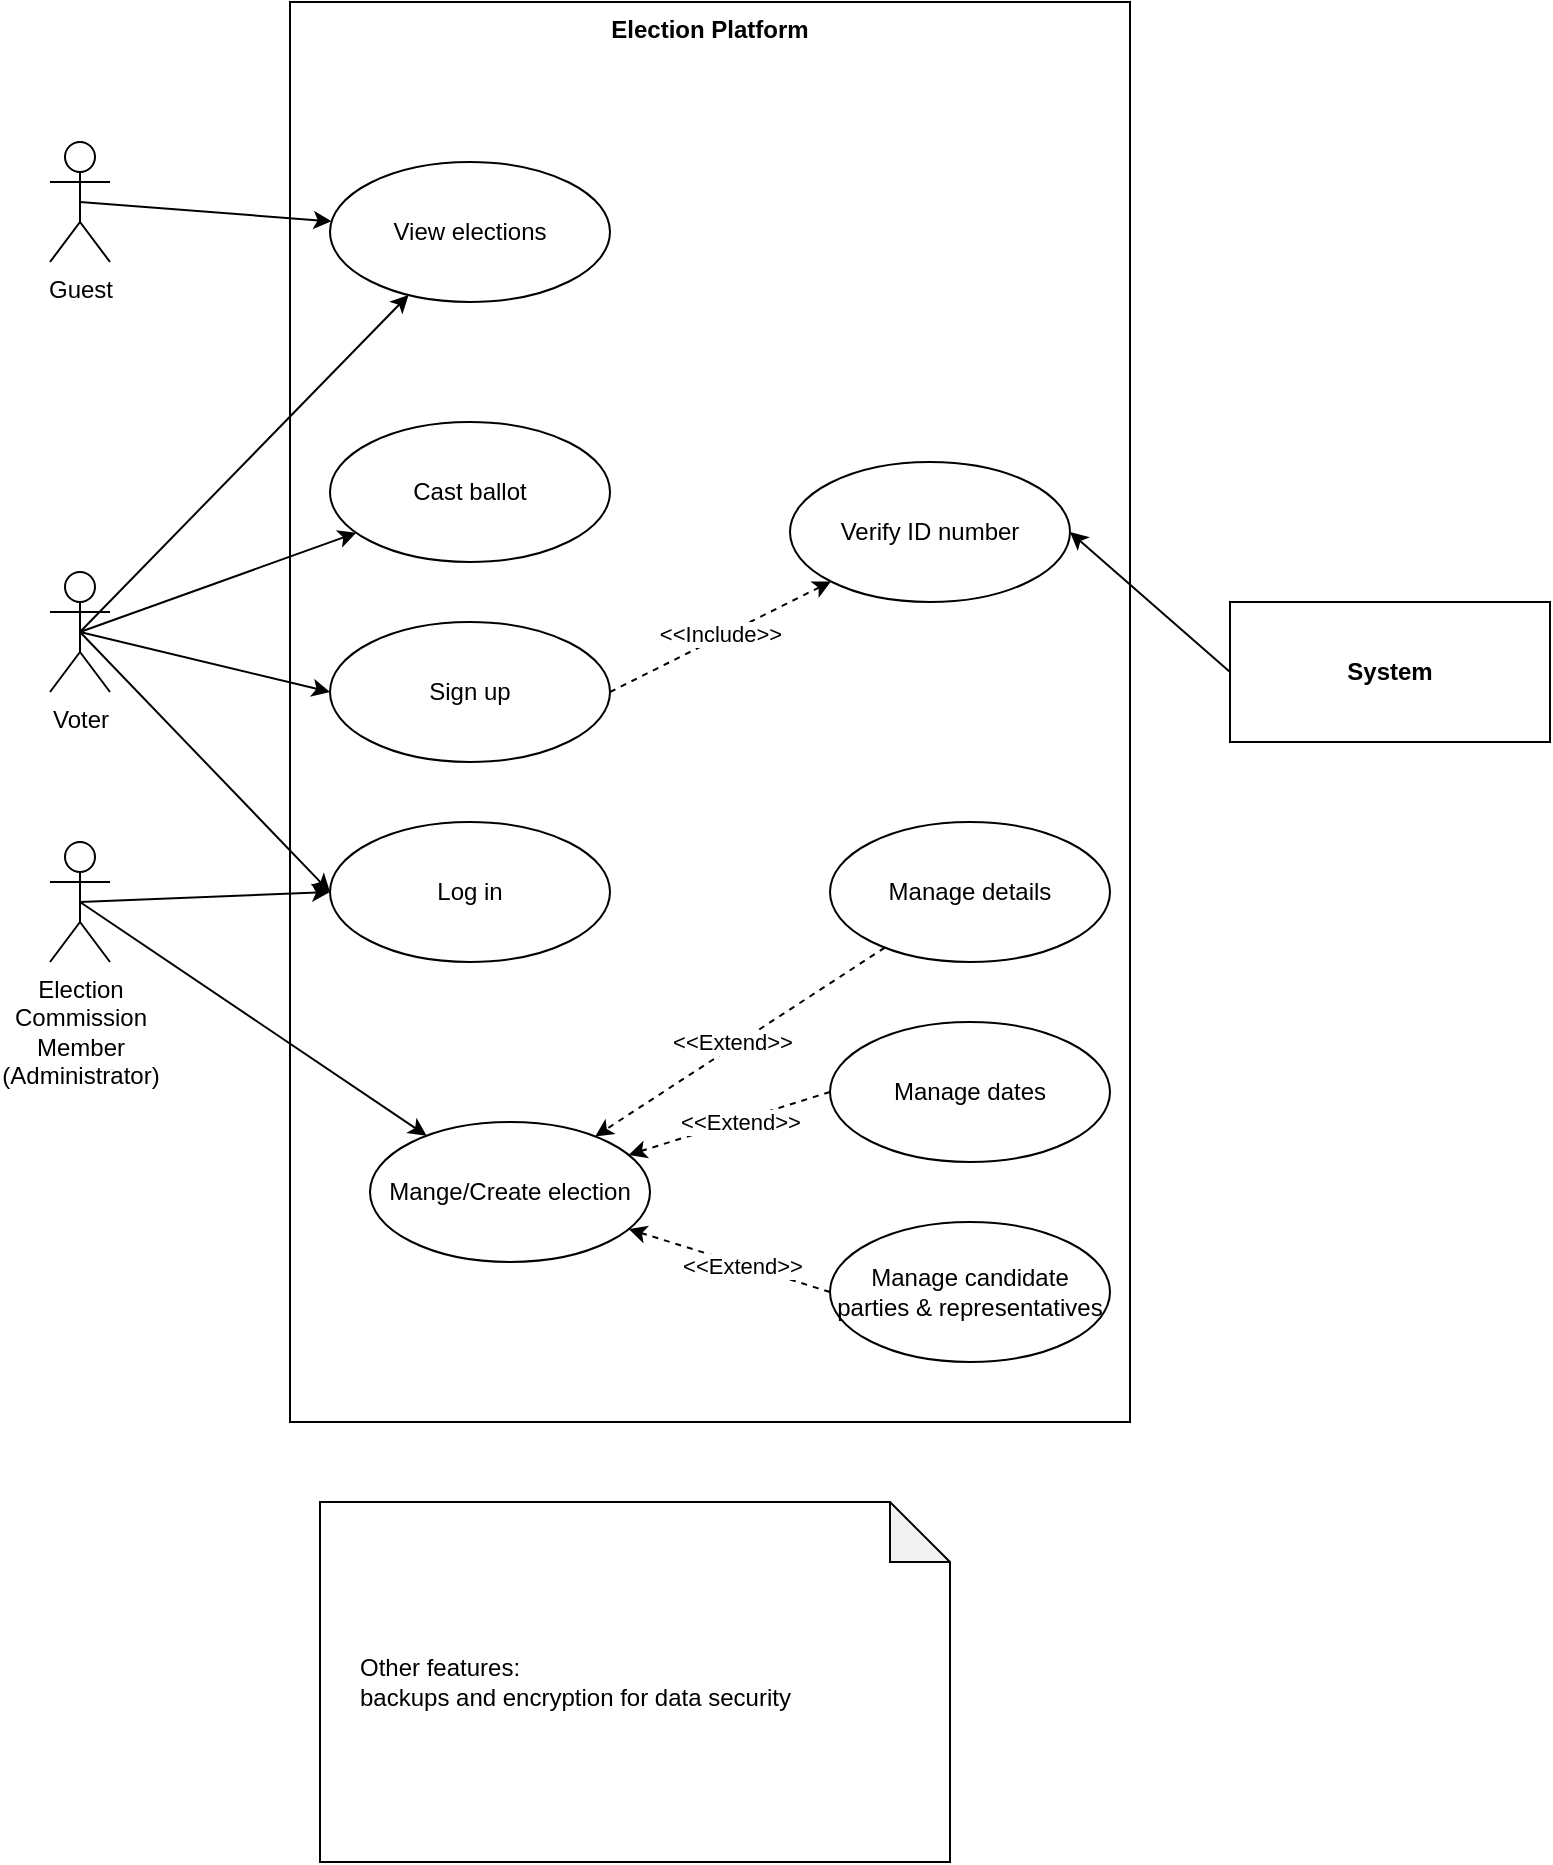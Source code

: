 <mxfile version="23.1.1" type="device" pages="3">
  <diagram name="Use cases" id="Z7c3dKviyrmmGky1kUaE">
    <mxGraphModel dx="2122" dy="1328" grid="1" gridSize="10" guides="1" tooltips="1" connect="1" arrows="1" fold="1" page="1" pageScale="1" pageWidth="850" pageHeight="1100" math="0" shadow="0">
      <root>
        <mxCell id="0" />
        <mxCell id="1" parent="0" />
        <mxCell id="KExkJNnZilqtUKmvNKAQ-3" value="Election Platform" style="shape=rect;html=1;verticalAlign=top;fontStyle=1;whiteSpace=wrap;align=center;" vertex="1" parent="1">
          <mxGeometry x="170" y="85" width="420" height="710" as="geometry" />
        </mxCell>
        <mxCell id="KExkJNnZilqtUKmvNKAQ-10" style="rounded=0;orthogonalLoop=1;jettySize=auto;html=1;exitX=1;exitY=0.5;exitDx=0;exitDy=0;dashed=1;" edge="1" parent="1" source="KExkJNnZilqtUKmvNKAQ-2" target="KExkJNnZilqtUKmvNKAQ-7">
          <mxGeometry relative="1" as="geometry" />
        </mxCell>
        <mxCell id="KExkJNnZilqtUKmvNKAQ-11" value="&amp;lt;&amp;lt;Include&amp;gt;&amp;gt;" style="edgeLabel;html=1;align=center;verticalAlign=middle;resizable=0;points=[];" vertex="1" connectable="0" parent="KExkJNnZilqtUKmvNKAQ-10">
          <mxGeometry y="2" relative="1" as="geometry">
            <mxPoint as="offset" />
          </mxGeometry>
        </mxCell>
        <mxCell id="KExkJNnZilqtUKmvNKAQ-2" value="Sign up" style="ellipse;whiteSpace=wrap;html=1;" vertex="1" parent="1">
          <mxGeometry x="190" y="395" width="140" height="70" as="geometry" />
        </mxCell>
        <mxCell id="KExkJNnZilqtUKmvNKAQ-17" style="rounded=0;orthogonalLoop=1;jettySize=auto;html=1;exitX=0.5;exitY=0.5;exitDx=0;exitDy=0;exitPerimeter=0;entryX=0;entryY=0.5;entryDx=0;entryDy=0;" edge="1" parent="1" source="KExkJNnZilqtUKmvNKAQ-1" target="KExkJNnZilqtUKmvNKAQ-13">
          <mxGeometry relative="1" as="geometry" />
        </mxCell>
        <mxCell id="KExkJNnZilqtUKmvNKAQ-31" style="rounded=0;orthogonalLoop=1;jettySize=auto;html=1;exitX=0.5;exitY=0.5;exitDx=0;exitDy=0;exitPerimeter=0;" edge="1" parent="1" source="KExkJNnZilqtUKmvNKAQ-1" target="KExkJNnZilqtUKmvNKAQ-20">
          <mxGeometry relative="1" as="geometry" />
        </mxCell>
        <mxCell id="KExkJNnZilqtUKmvNKAQ-34" style="rounded=0;orthogonalLoop=1;jettySize=auto;html=1;exitX=0.5;exitY=0.5;exitDx=0;exitDy=0;exitPerimeter=0;" edge="1" parent="1" source="KExkJNnZilqtUKmvNKAQ-1" target="KExkJNnZilqtUKmvNKAQ-33">
          <mxGeometry relative="1" as="geometry" />
        </mxCell>
        <mxCell id="KExkJNnZilqtUKmvNKAQ-1" value="Voter" style="shape=umlActor;html=1;verticalLabelPosition=bottom;verticalAlign=top;align=center;" vertex="1" parent="1">
          <mxGeometry x="50" y="370" width="30" height="60" as="geometry" />
        </mxCell>
        <mxCell id="KExkJNnZilqtUKmvNKAQ-6" style="rounded=0;orthogonalLoop=1;jettySize=auto;html=1;exitX=0.5;exitY=0.5;exitDx=0;exitDy=0;exitPerimeter=0;entryX=0;entryY=0.5;entryDx=0;entryDy=0;" edge="1" parent="1" source="KExkJNnZilqtUKmvNKAQ-1" target="KExkJNnZilqtUKmvNKAQ-2">
          <mxGeometry relative="1" as="geometry" />
        </mxCell>
        <mxCell id="KExkJNnZilqtUKmvNKAQ-7" value="Verify ID number" style="ellipse;whiteSpace=wrap;html=1;" vertex="1" parent="1">
          <mxGeometry x="420" y="315" width="140" height="70" as="geometry" />
        </mxCell>
        <mxCell id="KExkJNnZilqtUKmvNKAQ-9" style="rounded=0;orthogonalLoop=1;jettySize=auto;html=1;exitX=0;exitY=0.5;exitDx=0;exitDy=0;entryX=1;entryY=0.5;entryDx=0;entryDy=0;" edge="1" parent="1" source="KExkJNnZilqtUKmvNKAQ-8" target="KExkJNnZilqtUKmvNKAQ-7">
          <mxGeometry relative="1" as="geometry" />
        </mxCell>
        <mxCell id="KExkJNnZilqtUKmvNKAQ-8" value="&lt;b&gt;System&lt;/b&gt;" style="html=1;align=center;verticalAlign=middle;dashed=0;whiteSpace=wrap;" vertex="1" parent="1">
          <mxGeometry x="640" y="385" width="160" height="70" as="geometry" />
        </mxCell>
        <mxCell id="KExkJNnZilqtUKmvNKAQ-14" style="rounded=0;orthogonalLoop=1;jettySize=auto;html=1;exitX=0.5;exitY=0.5;exitDx=0;exitDy=0;exitPerimeter=0;entryX=0;entryY=0.5;entryDx=0;entryDy=0;" edge="1" parent="1" source="KExkJNnZilqtUKmvNKAQ-12" target="KExkJNnZilqtUKmvNKAQ-13">
          <mxGeometry relative="1" as="geometry" />
        </mxCell>
        <mxCell id="KExkJNnZilqtUKmvNKAQ-16" style="rounded=0;orthogonalLoop=1;jettySize=auto;html=1;exitX=0.5;exitY=0.5;exitDx=0;exitDy=0;exitPerimeter=0;" edge="1" parent="1" source="KExkJNnZilqtUKmvNKAQ-12" target="KExkJNnZilqtUKmvNKAQ-15">
          <mxGeometry relative="1" as="geometry" />
        </mxCell>
        <mxCell id="KExkJNnZilqtUKmvNKAQ-12" value="Election &lt;br&gt;Commission &lt;br&gt;Member&lt;br&gt;(Administrator)" style="shape=umlActor;html=1;verticalLabelPosition=bottom;verticalAlign=top;align=center;" vertex="1" parent="1">
          <mxGeometry x="50" y="505" width="30" height="60" as="geometry" />
        </mxCell>
        <mxCell id="KExkJNnZilqtUKmvNKAQ-13" value="Log in" style="ellipse;whiteSpace=wrap;html=1;" vertex="1" parent="1">
          <mxGeometry x="190" y="495" width="140" height="70" as="geometry" />
        </mxCell>
        <mxCell id="KExkJNnZilqtUKmvNKAQ-15" value="Mange/Create election" style="ellipse;whiteSpace=wrap;html=1;" vertex="1" parent="1">
          <mxGeometry x="210" y="645" width="140" height="70" as="geometry" />
        </mxCell>
        <mxCell id="KExkJNnZilqtUKmvNKAQ-21" style="rounded=0;orthogonalLoop=1;jettySize=auto;html=1;exitX=0;exitY=0.5;exitDx=0;exitDy=0;dashed=1;" edge="1" parent="1" source="KExkJNnZilqtUKmvNKAQ-18" target="KExkJNnZilqtUKmvNKAQ-15">
          <mxGeometry relative="1" as="geometry" />
        </mxCell>
        <mxCell id="KExkJNnZilqtUKmvNKAQ-23" value="&amp;lt;&amp;lt;Extend&amp;gt;&amp;gt;" style="edgeLabel;html=1;align=center;verticalAlign=middle;resizable=0;points=[];" vertex="1" connectable="0" parent="KExkJNnZilqtUKmvNKAQ-21">
          <mxGeometry x="-0.322" relative="1" as="geometry">
            <mxPoint x="-11" y="4" as="offset" />
          </mxGeometry>
        </mxCell>
        <mxCell id="KExkJNnZilqtUKmvNKAQ-18" value="Manage dates" style="ellipse;whiteSpace=wrap;html=1;" vertex="1" parent="1">
          <mxGeometry x="440" y="595" width="140" height="70" as="geometry" />
        </mxCell>
        <mxCell id="KExkJNnZilqtUKmvNKAQ-22" style="rounded=0;orthogonalLoop=1;jettySize=auto;html=1;exitX=0;exitY=0.5;exitDx=0;exitDy=0;dashed=1;" edge="1" parent="1" source="KExkJNnZilqtUKmvNKAQ-19" target="KExkJNnZilqtUKmvNKAQ-15">
          <mxGeometry relative="1" as="geometry" />
        </mxCell>
        <mxCell id="KExkJNnZilqtUKmvNKAQ-24" value="&amp;lt;&amp;lt;Extend&amp;gt;&amp;gt;" style="edgeLabel;html=1;align=center;verticalAlign=middle;resizable=0;points=[];" vertex="1" connectable="0" parent="KExkJNnZilqtUKmvNKAQ-22">
          <mxGeometry x="-0.13" y="1" relative="1" as="geometry">
            <mxPoint as="offset" />
          </mxGeometry>
        </mxCell>
        <mxCell id="KExkJNnZilqtUKmvNKAQ-19" value="Manage candidate parties &amp;amp; representatives" style="ellipse;whiteSpace=wrap;html=1;" vertex="1" parent="1">
          <mxGeometry x="440" y="695" width="140" height="70" as="geometry" />
        </mxCell>
        <mxCell id="KExkJNnZilqtUKmvNKAQ-20" value="View elections" style="ellipse;whiteSpace=wrap;html=1;" vertex="1" parent="1">
          <mxGeometry x="190" y="165" width="140" height="70" as="geometry" />
        </mxCell>
        <mxCell id="KExkJNnZilqtUKmvNKAQ-25" value="Other features:&lt;br&gt;backups and encryption for data security" style="shape=note;whiteSpace=wrap;html=1;backgroundOutline=1;darkOpacity=0.05;align=left;labelPosition=center;verticalLabelPosition=middle;verticalAlign=middle;spacing=20;" vertex="1" parent="1">
          <mxGeometry x="185" y="835" width="315" height="180" as="geometry" />
        </mxCell>
        <mxCell id="KExkJNnZilqtUKmvNKAQ-26" value="Manage details" style="ellipse;whiteSpace=wrap;html=1;" vertex="1" parent="1">
          <mxGeometry x="440" y="495" width="140" height="70" as="geometry" />
        </mxCell>
        <mxCell id="KExkJNnZilqtUKmvNKAQ-27" style="rounded=0;orthogonalLoop=1;jettySize=auto;html=1;dashed=1;" edge="1" parent="1" source="KExkJNnZilqtUKmvNKAQ-26" target="KExkJNnZilqtUKmvNKAQ-15">
          <mxGeometry relative="1" as="geometry">
            <mxPoint x="450" y="640" as="sourcePoint" />
            <mxPoint x="349" y="671" as="targetPoint" />
          </mxGeometry>
        </mxCell>
        <mxCell id="KExkJNnZilqtUKmvNKAQ-28" value="&amp;lt;&amp;lt;Extend&amp;gt;&amp;gt;" style="edgeLabel;html=1;align=center;verticalAlign=middle;resizable=0;points=[];" vertex="1" connectable="0" parent="KExkJNnZilqtUKmvNKAQ-27">
          <mxGeometry x="-0.322" relative="1" as="geometry">
            <mxPoint x="-28" y="15" as="offset" />
          </mxGeometry>
        </mxCell>
        <mxCell id="KExkJNnZilqtUKmvNKAQ-32" style="rounded=0;orthogonalLoop=1;jettySize=auto;html=1;exitX=0.5;exitY=0.5;exitDx=0;exitDy=0;exitPerimeter=0;" edge="1" parent="1" source="KExkJNnZilqtUKmvNKAQ-29" target="KExkJNnZilqtUKmvNKAQ-20">
          <mxGeometry relative="1" as="geometry" />
        </mxCell>
        <mxCell id="KExkJNnZilqtUKmvNKAQ-29" value="Guest" style="shape=umlActor;html=1;verticalLabelPosition=bottom;verticalAlign=top;align=center;" vertex="1" parent="1">
          <mxGeometry x="50" y="155" width="30" height="60" as="geometry" />
        </mxCell>
        <mxCell id="KExkJNnZilqtUKmvNKAQ-33" value="Cast ballot" style="ellipse;whiteSpace=wrap;html=1;" vertex="1" parent="1">
          <mxGeometry x="190" y="295" width="140" height="70" as="geometry" />
        </mxCell>
      </root>
    </mxGraphModel>
  </diagram>
  <diagram id="8L42LZ5aKopvrnRDrHjY" name="Site map">
    <mxGraphModel dx="1970" dy="1233" grid="1" gridSize="10" guides="1" tooltips="1" connect="1" arrows="1" fold="1" page="1" pageScale="1" pageWidth="850" pageHeight="1100" math="0" shadow="0">
      <root>
        <mxCell id="0" />
        <mxCell id="1" parent="0" />
        <mxCell id="NoJrkGrHVun4WnwvcxOf-5" value="" style="edgeStyle=orthogonalEdgeStyle;rounded=0;orthogonalLoop=1;jettySize=auto;html=1;exitX=0.5;exitY=1;exitDx=0;exitDy=0;" edge="1" parent="1" source="NoJrkGrHVun4WnwvcxOf-2" target="NoJrkGrHVun4WnwvcxOf-4">
          <mxGeometry relative="1" as="geometry" />
        </mxCell>
        <mxCell id="NoJrkGrHVun4WnwvcxOf-7" value="" style="edgeStyle=orthogonalEdgeStyle;rounded=0;orthogonalLoop=1;jettySize=auto;html=1;" edge="1" parent="1" source="NoJrkGrHVun4WnwvcxOf-11" target="NoJrkGrHVun4WnwvcxOf-6">
          <mxGeometry relative="1" as="geometry" />
        </mxCell>
        <mxCell id="NoJrkGrHVun4WnwvcxOf-10" value="" style="edgeStyle=orthogonalEdgeStyle;rounded=0;orthogonalLoop=1;jettySize=auto;html=1;" edge="1" parent="1" source="NoJrkGrHVun4WnwvcxOf-2" target="NoJrkGrHVun4WnwvcxOf-9">
          <mxGeometry relative="1" as="geometry" />
        </mxCell>
        <mxCell id="NoJrkGrHVun4WnwvcxOf-12" value="" style="edgeStyle=orthogonalEdgeStyle;rounded=0;orthogonalLoop=1;jettySize=auto;html=1;" edge="1" parent="1" source="NoJrkGrHVun4WnwvcxOf-2" target="NoJrkGrHVun4WnwvcxOf-11">
          <mxGeometry relative="1" as="geometry" />
        </mxCell>
        <mxCell id="NoJrkGrHVun4WnwvcxOf-16" value="" style="edgeStyle=orthogonalEdgeStyle;rounded=0;orthogonalLoop=1;jettySize=auto;html=1;" edge="1" parent="1" source="NoJrkGrHVun4WnwvcxOf-11" target="NoJrkGrHVun4WnwvcxOf-15">
          <mxGeometry relative="1" as="geometry" />
        </mxCell>
        <mxCell id="NoJrkGrHVun4WnwvcxOf-21" value="" style="edgeStyle=orthogonalEdgeStyle;rounded=0;orthogonalLoop=1;jettySize=auto;html=1;exitX=0.5;exitY=1;exitDx=0;exitDy=0;" edge="1" parent="1" source="NoJrkGrHVun4WnwvcxOf-2" target="NoJrkGrHVun4WnwvcxOf-20">
          <mxGeometry relative="1" as="geometry" />
        </mxCell>
        <mxCell id="NoJrkGrHVun4WnwvcxOf-2" value="Election Platform" style="html=1;whiteSpace=wrap;" vertex="1" parent="1">
          <mxGeometry x="340" y="373" width="110" height="50" as="geometry" />
        </mxCell>
        <mxCell id="NoJrkGrHVun4WnwvcxOf-18" style="edgeStyle=orthogonalEdgeStyle;rounded=0;orthogonalLoop=1;jettySize=auto;html=1;" edge="1" parent="1" source="NoJrkGrHVun4WnwvcxOf-4" target="NoJrkGrHVun4WnwvcxOf-17">
          <mxGeometry relative="1" as="geometry" />
        </mxCell>
        <mxCell id="NoJrkGrHVun4WnwvcxOf-4" value="Home Page" style="html=1;whiteSpace=wrap;" vertex="1" parent="1">
          <mxGeometry x="110" y="513" width="110" height="50" as="geometry" />
        </mxCell>
        <mxCell id="NoJrkGrHVun4WnwvcxOf-6" value="Poll Dashboard" style="html=1;whiteSpace=wrap;" vertex="1" parent="1">
          <mxGeometry x="340" y="678" width="110" height="50" as="geometry" />
        </mxCell>
        <mxCell id="NoJrkGrHVun4WnwvcxOf-9" value="Authentication Page" style="html=1;whiteSpace=wrap;" vertex="1" parent="1">
          <mxGeometry x="250" y="513" width="110" height="50" as="geometry" />
        </mxCell>
        <mxCell id="NoJrkGrHVun4WnwvcxOf-11" value="Election Details Page" style="html=1;whiteSpace=wrap;" vertex="1" parent="1">
          <mxGeometry x="410" y="513" width="110" height="50" as="geometry" />
        </mxCell>
        <mxCell id="NoJrkGrHVun4WnwvcxOf-15" value="Ballot interface" style="html=1;whiteSpace=wrap;" vertex="1" parent="1">
          <mxGeometry x="480" y="678" width="110" height="50" as="geometry" />
        </mxCell>
        <mxCell id="NoJrkGrHVun4WnwvcxOf-17" value="Featured Poll Dashboard" style="html=1;whiteSpace=wrap;" vertex="1" parent="1">
          <mxGeometry x="110" y="678" width="110" height="50" as="geometry" />
        </mxCell>
        <mxCell id="NoJrkGrHVun4WnwvcxOf-23" style="edgeStyle=orthogonalEdgeStyle;rounded=0;orthogonalLoop=1;jettySize=auto;html=1;" edge="1" parent="1" source="NoJrkGrHVun4WnwvcxOf-20" target="NoJrkGrHVun4WnwvcxOf-22">
          <mxGeometry relative="1" as="geometry" />
        </mxCell>
        <mxCell id="NoJrkGrHVun4WnwvcxOf-20" value="Admin Panel" style="html=1;whiteSpace=wrap;" vertex="1" parent="1">
          <mxGeometry x="630" y="513" width="110" height="50" as="geometry" />
        </mxCell>
        <mxCell id="NoJrkGrHVun4WnwvcxOf-22" value="Manage election" style="html=1;whiteSpace=wrap;" vertex="1" parent="1">
          <mxGeometry x="630" y="673" width="110" height="50" as="geometry" />
        </mxCell>
      </root>
    </mxGraphModel>
  </diagram>
  <diagram id="qSrmxFU-W1BJao14_dwM" name="Backend Dependency Diagram">
    <mxGraphModel dx="2972" dy="1328" grid="1" gridSize="10" guides="1" tooltips="1" connect="1" arrows="1" fold="1" page="1" pageScale="1" pageWidth="850" pageHeight="1100" math="0" shadow="0">
      <root>
        <mxCell id="0" />
        <mxCell id="1" parent="0" />
        <mxCell id="tE5-HP5a4sw3aL3y-xIa-51" value="Election Platform Backend" style="swimlane;whiteSpace=wrap;html=1;" vertex="1" parent="1">
          <mxGeometry x="-520" y="130" width="870" height="810" as="geometry" />
        </mxCell>
        <mxCell id="tE5-HP5a4sw3aL3y-xIa-52" value="Models" style="swimlane;" vertex="1" parent="tE5-HP5a4sw3aL3y-xIa-51">
          <mxGeometry x="230" y="90" width="560" height="230" as="geometry" />
        </mxCell>
        <mxCell id="tE5-HP5a4sw3aL3y-xIa-53" style="edgeStyle=orthogonalEdgeStyle;rounded=0;orthogonalLoop=1;jettySize=auto;html=1;exitX=0.5;exitY=0;exitDx=0;exitDy=0;endArrow=block;endFill=0;endSize=11;" edge="1" parent="tE5-HP5a4sw3aL3y-xIa-52" source="tE5-HP5a4sw3aL3y-xIa-54" target="tE5-HP5a4sw3aL3y-xIa-61">
          <mxGeometry relative="1" as="geometry" />
        </mxCell>
        <mxCell id="tE5-HP5a4sw3aL3y-xIa-54" value="UserModel" style="html=1;whiteSpace=wrap;" vertex="1" parent="tE5-HP5a4sw3aL3y-xIa-52">
          <mxGeometry x="20" y="141" width="110" height="50" as="geometry" />
        </mxCell>
        <mxCell id="tE5-HP5a4sw3aL3y-xIa-55" style="edgeStyle=orthogonalEdgeStyle;rounded=0;orthogonalLoop=1;jettySize=auto;html=1;exitX=0.5;exitY=0;exitDx=0;exitDy=0;endArrow=block;endFill=0;endSize=11;" edge="1" parent="tE5-HP5a4sw3aL3y-xIa-52" source="tE5-HP5a4sw3aL3y-xIa-56" target="tE5-HP5a4sw3aL3y-xIa-61">
          <mxGeometry relative="1" as="geometry" />
        </mxCell>
        <mxCell id="tE5-HP5a4sw3aL3y-xIa-56" value="ElectionModel" style="html=1;whiteSpace=wrap;" vertex="1" parent="tE5-HP5a4sw3aL3y-xIa-52">
          <mxGeometry x="150" y="141" width="110" height="50" as="geometry" />
        </mxCell>
        <mxCell id="tE5-HP5a4sw3aL3y-xIa-57" style="edgeStyle=orthogonalEdgeStyle;rounded=0;orthogonalLoop=1;jettySize=auto;html=1;exitX=0.5;exitY=0;exitDx=0;exitDy=0;endArrow=block;endFill=0;endSize=11;" edge="1" parent="tE5-HP5a4sw3aL3y-xIa-52" source="tE5-HP5a4sw3aL3y-xIa-58" target="tE5-HP5a4sw3aL3y-xIa-61">
          <mxGeometry relative="1" as="geometry" />
        </mxCell>
        <mxCell id="tE5-HP5a4sw3aL3y-xIa-58" value="CandidateModel" style="html=1;whiteSpace=wrap;" vertex="1" parent="tE5-HP5a4sw3aL3y-xIa-52">
          <mxGeometry x="280" y="141" width="110" height="50" as="geometry" />
        </mxCell>
        <mxCell id="tE5-HP5a4sw3aL3y-xIa-59" style="edgeStyle=orthogonalEdgeStyle;rounded=0;orthogonalLoop=1;jettySize=auto;html=1;exitX=0.5;exitY=0;exitDx=0;exitDy=0;endArrow=block;endFill=0;endSize=11;" edge="1" parent="tE5-HP5a4sw3aL3y-xIa-52" source="tE5-HP5a4sw3aL3y-xIa-60" target="tE5-HP5a4sw3aL3y-xIa-61">
          <mxGeometry relative="1" as="geometry" />
        </mxCell>
        <mxCell id="tE5-HP5a4sw3aL3y-xIa-60" value="PartyModel" style="html=1;whiteSpace=wrap;" vertex="1" parent="tE5-HP5a4sw3aL3y-xIa-52">
          <mxGeometry x="410" y="141" width="110" height="50" as="geometry" />
        </mxCell>
        <mxCell id="tE5-HP5a4sw3aL3y-xIa-61" value="MongooseModel" style="html=1;whiteSpace=wrap;" vertex="1" parent="tE5-HP5a4sw3aL3y-xIa-52">
          <mxGeometry x="220" y="40" width="110" height="50" as="geometry" />
        </mxCell>
        <mxCell id="tE5-HP5a4sw3aL3y-xIa-62" value="Controllers" style="swimlane;" vertex="1" parent="tE5-HP5a4sw3aL3y-xIa-51">
          <mxGeometry x="80" y="340" width="710" height="200" as="geometry" />
        </mxCell>
        <mxCell id="tE5-HP5a4sw3aL3y-xIa-63" value="UserController" style="html=1;whiteSpace=wrap;" vertex="1" parent="tE5-HP5a4sw3aL3y-xIa-62">
          <mxGeometry x="170" y="80" width="110" height="50" as="geometry" />
        </mxCell>
        <mxCell id="tE5-HP5a4sw3aL3y-xIa-64" value="ElectionController" style="html=1;whiteSpace=wrap;" vertex="1" parent="tE5-HP5a4sw3aL3y-xIa-62">
          <mxGeometry x="300" y="80" width="110" height="50" as="geometry" />
        </mxCell>
        <mxCell id="tE5-HP5a4sw3aL3y-xIa-65" value="CandidateController" style="html=1;whiteSpace=wrap;" vertex="1" parent="tE5-HP5a4sw3aL3y-xIa-62">
          <mxGeometry x="430" y="80" width="110" height="50" as="geometry" />
        </mxCell>
        <mxCell id="tE5-HP5a4sw3aL3y-xIa-66" value="PartyController" style="html=1;whiteSpace=wrap;" vertex="1" parent="tE5-HP5a4sw3aL3y-xIa-62">
          <mxGeometry x="560" y="80" width="110" height="50" as="geometry" />
        </mxCell>
        <mxCell id="tE5-HP5a4sw3aL3y-xIa-67" value="AuthenticationController" style="html=1;whiteSpace=wrap;" vertex="1" parent="tE5-HP5a4sw3aL3y-xIa-62">
          <mxGeometry x="20" y="80" width="130" height="50" as="geometry" />
        </mxCell>
        <mxCell id="tE5-HP5a4sw3aL3y-xIa-68" value="Routes" style="swimlane;" vertex="1" parent="tE5-HP5a4sw3aL3y-xIa-51">
          <mxGeometry x="80" y="560" width="710" height="200" as="geometry" />
        </mxCell>
        <mxCell id="tE5-HP5a4sw3aL3y-xIa-69" value="UserRoutes" style="html=1;whiteSpace=wrap;" vertex="1" parent="tE5-HP5a4sw3aL3y-xIa-68">
          <mxGeometry x="170" y="75" width="110" height="50" as="geometry" />
        </mxCell>
        <mxCell id="tE5-HP5a4sw3aL3y-xIa-70" value="ElectionRoutes" style="html=1;whiteSpace=wrap;" vertex="1" parent="tE5-HP5a4sw3aL3y-xIa-68">
          <mxGeometry x="300" y="75" width="110" height="50" as="geometry" />
        </mxCell>
        <mxCell id="tE5-HP5a4sw3aL3y-xIa-71" value="CandidateRoutes" style="html=1;whiteSpace=wrap;" vertex="1" parent="tE5-HP5a4sw3aL3y-xIa-68">
          <mxGeometry x="430" y="75" width="110" height="50" as="geometry" />
        </mxCell>
        <mxCell id="tE5-HP5a4sw3aL3y-xIa-72" value="PartyRoutes" style="html=1;whiteSpace=wrap;" vertex="1" parent="tE5-HP5a4sw3aL3y-xIa-68">
          <mxGeometry x="560" y="75" width="110" height="50" as="geometry" />
        </mxCell>
        <mxCell id="tE5-HP5a4sw3aL3y-xIa-73" value="AuthenticationRoutes" style="html=1;whiteSpace=wrap;" vertex="1" parent="tE5-HP5a4sw3aL3y-xIa-68">
          <mxGeometry x="25" y="75" width="120" height="50" as="geometry" />
        </mxCell>
        <mxCell id="tE5-HP5a4sw3aL3y-xIa-74" style="rounded=0;orthogonalLoop=1;jettySize=auto;html=1;exitX=0.5;exitY=0;exitDx=0;exitDy=0;" edge="1" parent="tE5-HP5a4sw3aL3y-xIa-51" source="tE5-HP5a4sw3aL3y-xIa-63" target="tE5-HP5a4sw3aL3y-xIa-54">
          <mxGeometry relative="1" as="geometry" />
        </mxCell>
        <mxCell id="tE5-HP5a4sw3aL3y-xIa-75" style="rounded=0;orthogonalLoop=1;jettySize=auto;html=1;exitX=0.5;exitY=0;exitDx=0;exitDy=0;" edge="1" parent="tE5-HP5a4sw3aL3y-xIa-51" source="tE5-HP5a4sw3aL3y-xIa-64" target="tE5-HP5a4sw3aL3y-xIa-56">
          <mxGeometry relative="1" as="geometry" />
        </mxCell>
        <mxCell id="tE5-HP5a4sw3aL3y-xIa-76" style="rounded=0;orthogonalLoop=1;jettySize=auto;html=1;exitX=0.5;exitY=0;exitDx=0;exitDy=0;" edge="1" parent="tE5-HP5a4sw3aL3y-xIa-51" source="tE5-HP5a4sw3aL3y-xIa-64" target="tE5-HP5a4sw3aL3y-xIa-58">
          <mxGeometry relative="1" as="geometry" />
        </mxCell>
        <mxCell id="tE5-HP5a4sw3aL3y-xIa-77" style="rounded=0;orthogonalLoop=1;jettySize=auto;html=1;exitX=0.5;exitY=0;exitDx=0;exitDy=0;" edge="1" parent="tE5-HP5a4sw3aL3y-xIa-51" source="tE5-HP5a4sw3aL3y-xIa-64" target="tE5-HP5a4sw3aL3y-xIa-54">
          <mxGeometry relative="1" as="geometry" />
        </mxCell>
        <mxCell id="tE5-HP5a4sw3aL3y-xIa-78" style="rounded=0;orthogonalLoop=1;jettySize=auto;html=1;exitX=0.5;exitY=0;exitDx=0;exitDy=0;" edge="1" parent="tE5-HP5a4sw3aL3y-xIa-51" source="tE5-HP5a4sw3aL3y-xIa-65" target="tE5-HP5a4sw3aL3y-xIa-58">
          <mxGeometry relative="1" as="geometry" />
        </mxCell>
        <mxCell id="tE5-HP5a4sw3aL3y-xIa-79" style="rounded=0;orthogonalLoop=1;jettySize=auto;html=1;exitX=0.5;exitY=0;exitDx=0;exitDy=0;" edge="1" parent="tE5-HP5a4sw3aL3y-xIa-51" source="tE5-HP5a4sw3aL3y-xIa-65" target="tE5-HP5a4sw3aL3y-xIa-60">
          <mxGeometry relative="1" as="geometry" />
        </mxCell>
        <mxCell id="tE5-HP5a4sw3aL3y-xIa-80" style="edgeStyle=orthogonalEdgeStyle;rounded=0;orthogonalLoop=1;jettySize=auto;html=1;exitX=0.5;exitY=0;exitDx=0;exitDy=0;" edge="1" parent="tE5-HP5a4sw3aL3y-xIa-51" source="tE5-HP5a4sw3aL3y-xIa-66" target="tE5-HP5a4sw3aL3y-xIa-60">
          <mxGeometry relative="1" as="geometry" />
        </mxCell>
        <mxCell id="tE5-HP5a4sw3aL3y-xIa-81" style="rounded=0;orthogonalLoop=1;jettySize=auto;html=1;exitX=0.5;exitY=0;exitDx=0;exitDy=0;" edge="1" parent="tE5-HP5a4sw3aL3y-xIa-51" source="tE5-HP5a4sw3aL3y-xIa-64" target="tE5-HP5a4sw3aL3y-xIa-60">
          <mxGeometry relative="1" as="geometry" />
        </mxCell>
        <mxCell id="tE5-HP5a4sw3aL3y-xIa-82" style="edgeStyle=orthogonalEdgeStyle;rounded=0;orthogonalLoop=1;jettySize=auto;html=1;exitX=0.5;exitY=0;exitDx=0;exitDy=0;" edge="1" parent="tE5-HP5a4sw3aL3y-xIa-51" source="tE5-HP5a4sw3aL3y-xIa-69" target="tE5-HP5a4sw3aL3y-xIa-63">
          <mxGeometry relative="1" as="geometry" />
        </mxCell>
        <mxCell id="tE5-HP5a4sw3aL3y-xIa-83" style="edgeStyle=orthogonalEdgeStyle;rounded=0;orthogonalLoop=1;jettySize=auto;html=1;exitX=0.5;exitY=0;exitDx=0;exitDy=0;" edge="1" parent="tE5-HP5a4sw3aL3y-xIa-51" source="tE5-HP5a4sw3aL3y-xIa-70" target="tE5-HP5a4sw3aL3y-xIa-64">
          <mxGeometry relative="1" as="geometry" />
        </mxCell>
        <mxCell id="tE5-HP5a4sw3aL3y-xIa-84" style="edgeStyle=orthogonalEdgeStyle;rounded=0;orthogonalLoop=1;jettySize=auto;html=1;exitX=0.5;exitY=0;exitDx=0;exitDy=0;" edge="1" parent="tE5-HP5a4sw3aL3y-xIa-51" source="tE5-HP5a4sw3aL3y-xIa-71" target="tE5-HP5a4sw3aL3y-xIa-65">
          <mxGeometry relative="1" as="geometry" />
        </mxCell>
        <mxCell id="tE5-HP5a4sw3aL3y-xIa-85" style="edgeStyle=orthogonalEdgeStyle;rounded=0;orthogonalLoop=1;jettySize=auto;html=1;exitX=0.5;exitY=0;exitDx=0;exitDy=0;" edge="1" parent="tE5-HP5a4sw3aL3y-xIa-51" source="tE5-HP5a4sw3aL3y-xIa-72" target="tE5-HP5a4sw3aL3y-xIa-66">
          <mxGeometry relative="1" as="geometry" />
        </mxCell>
        <mxCell id="tE5-HP5a4sw3aL3y-xIa-86" style="rounded=0;orthogonalLoop=1;jettySize=auto;html=1;exitX=0.5;exitY=0;exitDx=0;exitDy=0;" edge="1" parent="tE5-HP5a4sw3aL3y-xIa-51" source="tE5-HP5a4sw3aL3y-xIa-67" target="tE5-HP5a4sw3aL3y-xIa-54">
          <mxGeometry relative="1" as="geometry" />
        </mxCell>
        <mxCell id="tE5-HP5a4sw3aL3y-xIa-87" style="edgeStyle=orthogonalEdgeStyle;rounded=0;orthogonalLoop=1;jettySize=auto;html=1;exitX=0.5;exitY=0;exitDx=0;exitDy=0;" edge="1" parent="tE5-HP5a4sw3aL3y-xIa-51" source="tE5-HP5a4sw3aL3y-xIa-73" target="tE5-HP5a4sw3aL3y-xIa-67">
          <mxGeometry relative="1" as="geometry" />
        </mxCell>
        <mxCell id="tE5-HP5a4sw3aL3y-xIa-89" value="MongoDB" style="html=1;whiteSpace=wrap;" vertex="1" parent="1">
          <mxGeometry x="410" y="260" width="110" height="50" as="geometry" />
        </mxCell>
        <mxCell id="tE5-HP5a4sw3aL3y-xIa-90" style="rounded=0;orthogonalLoop=1;jettySize=auto;html=1;exitX=1;exitY=0.5;exitDx=0;exitDy=0;" edge="1" parent="1" source="tE5-HP5a4sw3aL3y-xIa-61" target="tE5-HP5a4sw3aL3y-xIa-89">
          <mxGeometry relative="1" as="geometry" />
        </mxCell>
        <mxCell id="tE5-HP5a4sw3aL3y-xIa-91" value="Supabase Auth" style="html=1;whiteSpace=wrap;" vertex="1" parent="1">
          <mxGeometry x="-760" y="550" width="110" height="50" as="geometry" />
        </mxCell>
        <mxCell id="tE5-HP5a4sw3aL3y-xIa-92" style="rounded=0;orthogonalLoop=1;jettySize=auto;html=1;exitX=0;exitY=0.5;exitDx=0;exitDy=0;" edge="1" parent="1" source="tE5-HP5a4sw3aL3y-xIa-67" target="tE5-HP5a4sw3aL3y-xIa-91">
          <mxGeometry relative="1" as="geometry" />
        </mxCell>
        <mxCell id="0ta4QCd2fM9rlXYqc-gP-2" value="MailCheck.ai" style="html=1;whiteSpace=wrap;" vertex="1" parent="1">
          <mxGeometry x="-760" y="450" width="110" height="50" as="geometry" />
        </mxCell>
        <mxCell id="0ta4QCd2fM9rlXYqc-gP-3" style="rounded=0;orthogonalLoop=1;jettySize=auto;html=1;exitX=0;exitY=0.5;exitDx=0;exitDy=0;" edge="1" parent="1" source="tE5-HP5a4sw3aL3y-xIa-67" target="0ta4QCd2fM9rlXYqc-gP-2">
          <mxGeometry relative="1" as="geometry" />
        </mxCell>
      </root>
    </mxGraphModel>
  </diagram>
</mxfile>
